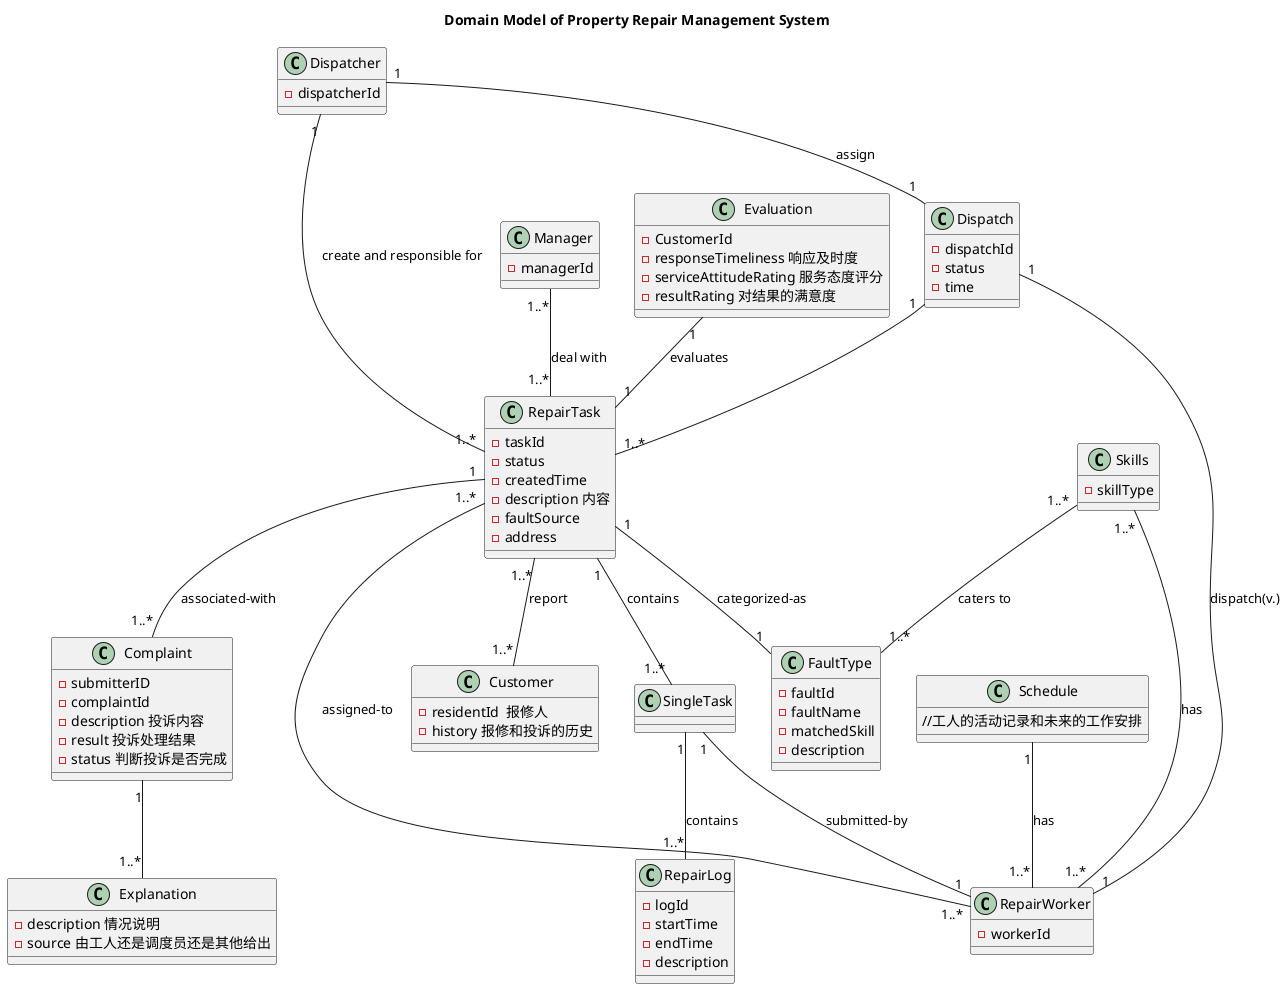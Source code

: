 @startuml !
title Domain Model of Property Repair Management System



class RepairWorker {
  - workerId
}

class Skills{
  - skillType
}

class Schedule{
  //工人的活动记录和未来的工作安排
}

Skills "1..*" -- "1..*" RepairWorker : has
Skills "1..*" -- "1..*" FaultType : caters to
Schedule "1" -- "1..*" RepairWorker : has

class Dispatcher {
  - dispatcherId
}

class SingleTask {

}

class Manager{
  - managerId
}

class Customer{
  - residentId  报修人
  - history 报修和投诉的历史
}

'class RepairInformation{
'  - createdTime: DateTime //报修时间
'  - description: String //故障内容
'  - Customer //上报故障的业主
'  - faultSource //故障来源
'}

class RepairTask {
  - taskId
  - status
  - createdTime
  - description 内容
  - faultSource
  - address
}

RepairTask "1..*" -- "1..*" Customer : report


'class RepairWorkerDataBase{
'  //根据技能去筛选工人？？？
'}

class Explanation{
    - description 情况说明
    - source 由工人还是调度员还是其他给出
}

class Dispatch{
  - dispatchId
  - status
  - time
}

class RepairLog {
  - logId
  - startTime
  - endTime
  - description
}

class FaultType {
  - faultId
  - faultName
  - matchedSkill
  - description
}

class Complaint {
   - submitterID
   - complaintId
   - description 投诉内容
   - result 投诉处理结果
   - status 判断投诉是否完成
}

class Evaluation {
   - CustomerId
   - responseTimeliness 响应及时度
   - serviceAttitudeRating 服务态度评分
   - resultRating 对结果的满意度
}

' User <|-- RepairWorker
' User <|-- Dispatcher

Dispatcher "1" -- "1" Dispatch : assign
Dispatcher "1" -- "1..*" RepairTask : create and responsible for
' Dispatcher "1" -- "1..*" RepairInformation : record
Dispatch "1" -- "1" RepairWorker :dispatch(v.)
Dispatch "1" -- "1..*" RepairTask
' RepairTask "1" -- "1" RepairInformation : contains
SingleTask "1" -- "1..*" RepairLog : contains
RepairTask "1" -- "1..*" SingleTask : contains
' RepairTask "1" -- "1..*" RepairLog : contains
RepairTask "1..*" -- "1..*" RepairWorker : assigned-to
RepairTask "1" -- "1" FaultType : categorized-as
SingleTask "1" -- "1" RepairWorker : submitted-by

' RepairWorker "1" -- "1" SingleTask : do

RepairTask "1" -- "1..*" Complaint : associated-with
Evaluation "1" -- "1" RepairTask : evaluates
Manager "1..*" -- "1..*" RepairTask : deal with
' RepairWorker "1" -- "1" Complaint : report information
' Dispatcher "1" -- "1" Complaint : report information
Complaint "1" -- "1..*" Explanation 

'System "1" -- "1..*" RepairTask : store
'System "1" -- "1..*" RepairWorkerDataBase : store



@enduml


' // System需不需要，涉及到User类等
' // 调度员在选择了故障类别后，系统可以推荐相关的维修工人？怎么建立联系
' // repairinformmation要不要独立
' // 投诉反馈的情况说明要不要独立
